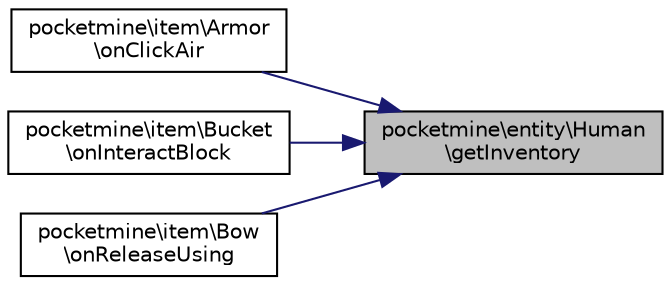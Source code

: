 digraph "pocketmine\entity\Human\getInventory"
{
 // INTERACTIVE_SVG=YES
 // LATEX_PDF_SIZE
  edge [fontname="Helvetica",fontsize="10",labelfontname="Helvetica",labelfontsize="10"];
  node [fontname="Helvetica",fontsize="10",shape=record];
  rankdir="RL";
  Node1 [label="pocketmine\\entity\\Human\l\\getInventory",height=0.2,width=0.4,color="black", fillcolor="grey75", style="filled", fontcolor="black",tooltip=" "];
  Node1 -> Node2 [dir="back",color="midnightblue",fontsize="10",style="solid",fontname="Helvetica"];
  Node2 [label="pocketmine\\item\\Armor\l\\onClickAir",height=0.2,width=0.4,color="black", fillcolor="white", style="filled",URL="$db/d85/classpocketmine_1_1item_1_1_armor.html#abe86e2227ea1ab9e89ee3bc5d4f02c63",tooltip=" "];
  Node1 -> Node3 [dir="back",color="midnightblue",fontsize="10",style="solid",fontname="Helvetica"];
  Node3 [label="pocketmine\\item\\Bucket\l\\onInteractBlock",height=0.2,width=0.4,color="black", fillcolor="white", style="filled",URL="$d9/d64/classpocketmine_1_1item_1_1_bucket.html#a64333f19c280e3b26d08dd014c441f53",tooltip=" "];
  Node1 -> Node4 [dir="back",color="midnightblue",fontsize="10",style="solid",fontname="Helvetica"];
  Node4 [label="pocketmine\\item\\Bow\l\\onReleaseUsing",height=0.2,width=0.4,color="black", fillcolor="white", style="filled",URL="$d5/dbc/classpocketmine_1_1item_1_1_bow.html#abbd454cb72d3a9625a4a77ccf00ed59f",tooltip=" "];
}
